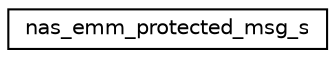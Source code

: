 digraph "Graphical Class Hierarchy"
{
 // LATEX_PDF_SIZE
  edge [fontname="Helvetica",fontsize="10",labelfontname="Helvetica",labelfontsize="10"];
  node [fontname="Helvetica",fontsize="10",shape=record];
  rankdir="LR";
  Node0 [label="nas_emm_protected_msg_s",height=0.2,width=0.4,color="black", fillcolor="white", style="filled",URL="$structnas__emm__protected__msg__s.html",tooltip=" "];
}

